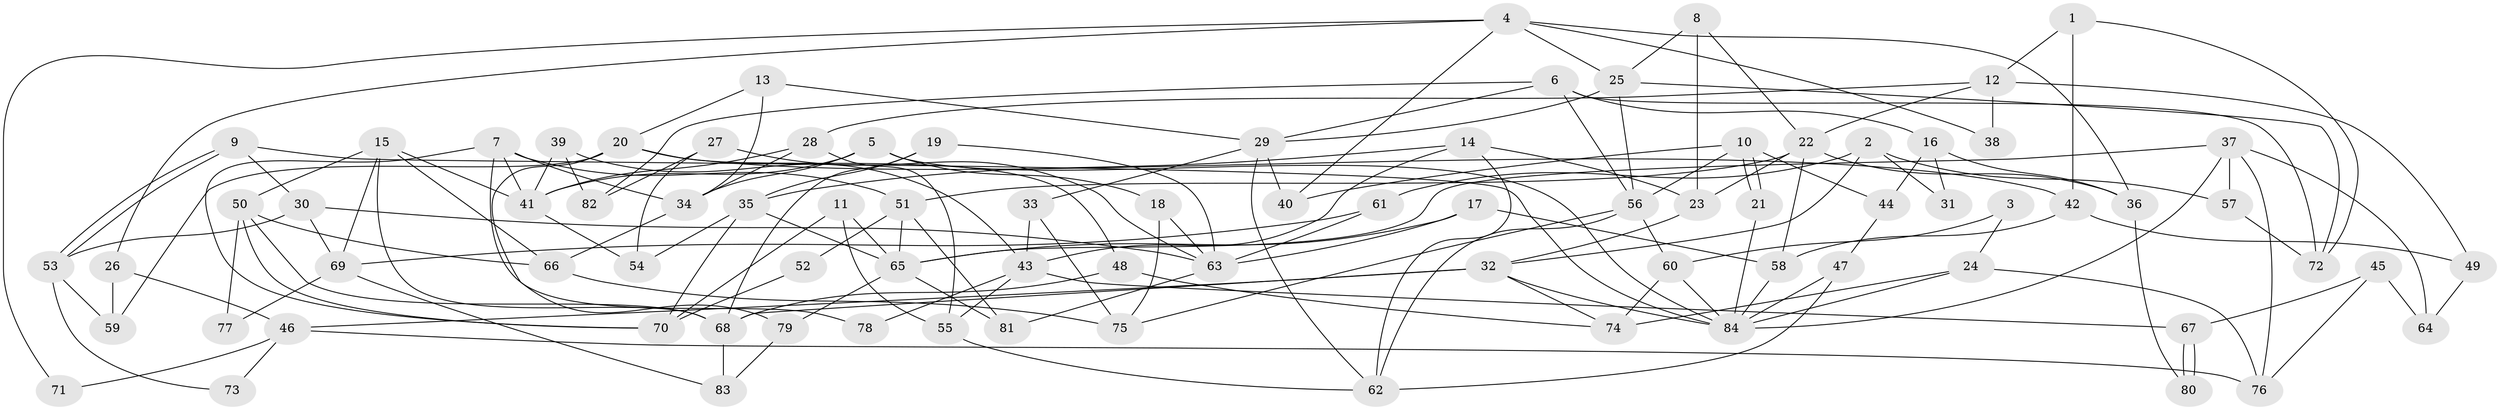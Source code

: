 // Generated by graph-tools (version 1.1) at 2025/50/03/09/25 04:50:30]
// undirected, 84 vertices, 168 edges
graph export_dot {
graph [start="1"]
  node [color=gray90,style=filled];
  1;
  2;
  3;
  4;
  5;
  6;
  7;
  8;
  9;
  10;
  11;
  12;
  13;
  14;
  15;
  16;
  17;
  18;
  19;
  20;
  21;
  22;
  23;
  24;
  25;
  26;
  27;
  28;
  29;
  30;
  31;
  32;
  33;
  34;
  35;
  36;
  37;
  38;
  39;
  40;
  41;
  42;
  43;
  44;
  45;
  46;
  47;
  48;
  49;
  50;
  51;
  52;
  53;
  54;
  55;
  56;
  57;
  58;
  59;
  60;
  61;
  62;
  63;
  64;
  65;
  66;
  67;
  68;
  69;
  70;
  71;
  72;
  73;
  74;
  75;
  76;
  77;
  78;
  79;
  80;
  81;
  82;
  83;
  84;
  1 -- 72;
  1 -- 42;
  1 -- 12;
  2 -- 32;
  2 -- 57;
  2 -- 31;
  2 -- 61;
  3 -- 24;
  3 -- 60;
  4 -- 25;
  4 -- 40;
  4 -- 26;
  4 -- 36;
  4 -- 38;
  4 -- 71;
  5 -- 41;
  5 -- 34;
  5 -- 18;
  5 -- 84;
  6 -- 16;
  6 -- 56;
  6 -- 29;
  6 -- 72;
  6 -- 82;
  7 -- 51;
  7 -- 70;
  7 -- 34;
  7 -- 41;
  7 -- 78;
  8 -- 22;
  8 -- 23;
  8 -- 25;
  9 -- 53;
  9 -- 53;
  9 -- 30;
  9 -- 84;
  10 -- 56;
  10 -- 21;
  10 -- 21;
  10 -- 40;
  10 -- 44;
  11 -- 55;
  11 -- 65;
  11 -- 70;
  12 -- 28;
  12 -- 22;
  12 -- 38;
  12 -- 49;
  13 -- 20;
  13 -- 29;
  13 -- 34;
  14 -- 62;
  14 -- 23;
  14 -- 35;
  14 -- 43;
  15 -- 69;
  15 -- 50;
  15 -- 41;
  15 -- 66;
  15 -- 68;
  16 -- 44;
  16 -- 36;
  16 -- 31;
  17 -- 63;
  17 -- 58;
  17 -- 65;
  18 -- 63;
  18 -- 75;
  19 -- 35;
  19 -- 68;
  19 -- 63;
  20 -- 79;
  20 -- 48;
  20 -- 42;
  20 -- 59;
  21 -- 84;
  22 -- 58;
  22 -- 23;
  22 -- 36;
  22 -- 51;
  23 -- 32;
  24 -- 74;
  24 -- 84;
  24 -- 76;
  25 -- 56;
  25 -- 29;
  25 -- 72;
  26 -- 46;
  26 -- 59;
  27 -- 82;
  27 -- 54;
  27 -- 63;
  28 -- 34;
  28 -- 41;
  28 -- 55;
  29 -- 33;
  29 -- 40;
  29 -- 62;
  30 -- 63;
  30 -- 53;
  30 -- 69;
  32 -- 84;
  32 -- 68;
  32 -- 46;
  32 -- 74;
  33 -- 75;
  33 -- 43;
  34 -- 66;
  35 -- 65;
  35 -- 54;
  35 -- 70;
  36 -- 80;
  37 -- 65;
  37 -- 84;
  37 -- 57;
  37 -- 64;
  37 -- 76;
  39 -- 41;
  39 -- 43;
  39 -- 82;
  41 -- 54;
  42 -- 49;
  42 -- 58;
  43 -- 55;
  43 -- 67;
  43 -- 78;
  44 -- 47;
  45 -- 67;
  45 -- 76;
  45 -- 64;
  46 -- 76;
  46 -- 71;
  46 -- 73;
  47 -- 84;
  47 -- 62;
  48 -- 74;
  48 -- 68;
  49 -- 64;
  50 -- 66;
  50 -- 70;
  50 -- 68;
  50 -- 77;
  51 -- 81;
  51 -- 52;
  51 -- 65;
  52 -- 70;
  53 -- 59;
  53 -- 73;
  55 -- 62;
  56 -- 62;
  56 -- 75;
  56 -- 60;
  57 -- 72;
  58 -- 84;
  60 -- 84;
  60 -- 74;
  61 -- 63;
  61 -- 69;
  63 -- 81;
  65 -- 79;
  65 -- 81;
  66 -- 75;
  67 -- 80;
  67 -- 80;
  68 -- 83;
  69 -- 77;
  69 -- 83;
  79 -- 83;
}

